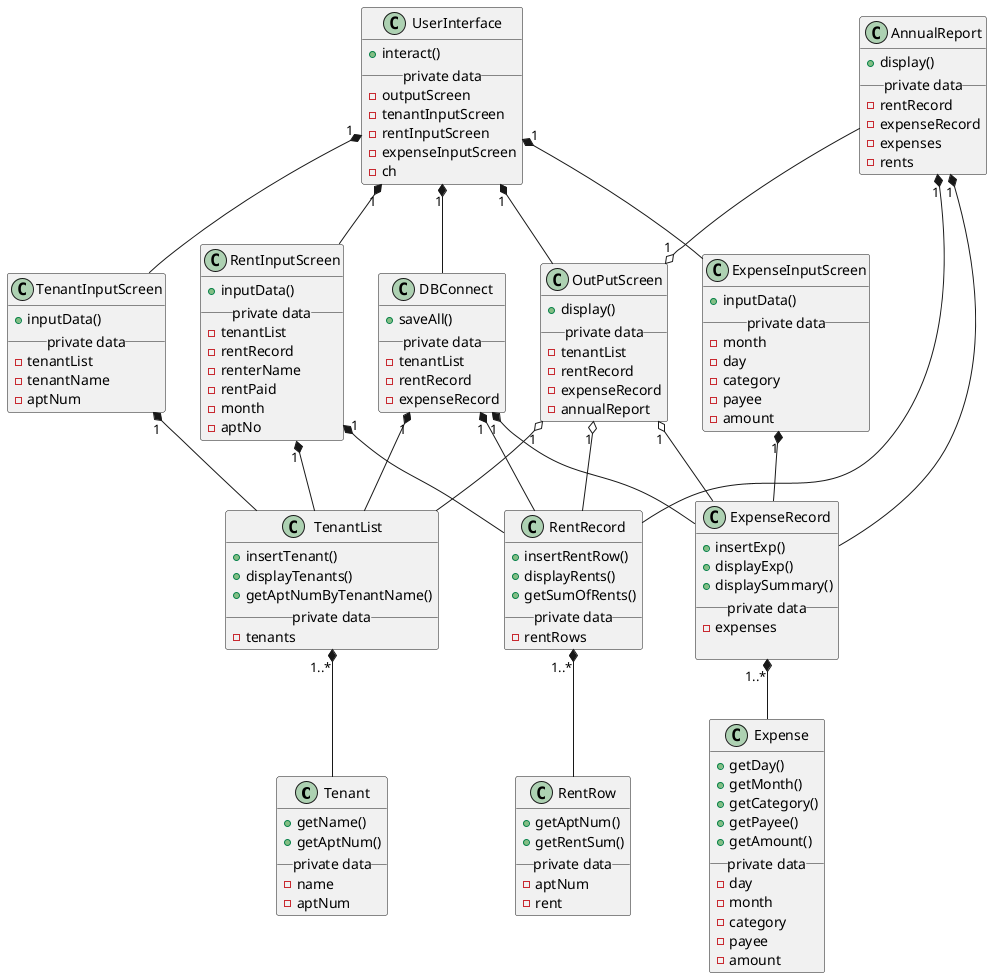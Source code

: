@startuml activity3

class Tenant {
    +getName()
    +getAptNum()
    __private data__
    -name
    -aptNum
}
class TenantList {
    +insertTenant()
    +displayTenants()
    +getAptNumByTenantName()
    __private data__
    -tenants
}
class Expense {
    +getDay()
    +getMonth()
    +getCategory()
    +getPayee()
    +getAmount()
    __private data__
    -day
    -month
    -category
    -payee
    -amount
}
class ExpenseRecord {
    +insertExp()
    +displayExp()
    +displaySummary()
    __private data__
    -expenses
    
}
class RentRow {
    +getAptNum()
    +getRentSum()
    __private data__
    -aptNum
    -rent
}
class RentRecord {
    +insertRentRow()
    +displayRents()
    +getSumOfRents()
    __private data__
    -rentRows
}


class AnnualReport{
    +display()
    __private data__
    -rentRecord
    -expenseRecord
    -expenses
    -rents
}

/'
interface InputScreen{
    +inputData()
}
'/

class TenantInputScreen{
    +inputData()
    __private data__
    -tenantList
    -tenantName
    -aptNum
}
class RentInputScreen{
    +inputData()
    __private data__
    -tenantList
    -rentRecord
    -renterName
    -rentPaid
    -month
    -aptNo
}
class ExpenseInputScreen{
    +inputData()
    __private data__
    -month
    -day
    -category
    -payee
    -amount
}

class OutPutScreen{
    +display()
    __private data__
    -tenantList
    -rentRecord
    -expenseRecord
    -annualReport
}

class DBConnect{
    +saveAll()
    __private data__
    -tenantList
    -rentRecord
    -expenseRecord
}

class UserInterface{
    +interact()
    __private data__
    -outputScreen
    -tenantInputScreen
    -rentInputScreen
    -expenseInputScreen
    -ch
}

/' InputScreen associations '/
TenantInputScreen "1" *-- TenantList
RentInputScreen "1" *-- TenantList
RentInputScreen "1" *-- RentRecord
ExpenseInputScreen "1" *-- ExpenseRecord


/'InputScreen <|. TenantInputScreen
InputScreen <|. RentInputScreen
InputScreen <|. ExpenseInputScreen'/

TenantList "1..*" *-- Tenant
RentRecord "1..*" *-- RentRow
ExpenseRecord "1..*" *-- Expense

DBConnect "1" *-- TenantList 
DBConnect "1" *-- RentRecord 
DBConnect "1" *-- ExpenseRecord 

OutPutScreen "1" o-- RentRecord
OutPutScreen "1" o-- TenantList
OutPutScreen "1" o-- ExpenseRecord
OutPutScreen "1" o-up- AnnualReport


ExpenseRecord --* "1" AnnualReport
RentRecord --* "1" AnnualReport

/' UserInterface associations '/
UserInterface "1" *-- OutPutScreen
UserInterface "1" *-- TenantInputScreen
UserInterface "1" *-- RentInputScreen
UserInterface "1" *-- ExpenseInputScreen
UserInterface "1" *-right- DBConnect

@enduml

